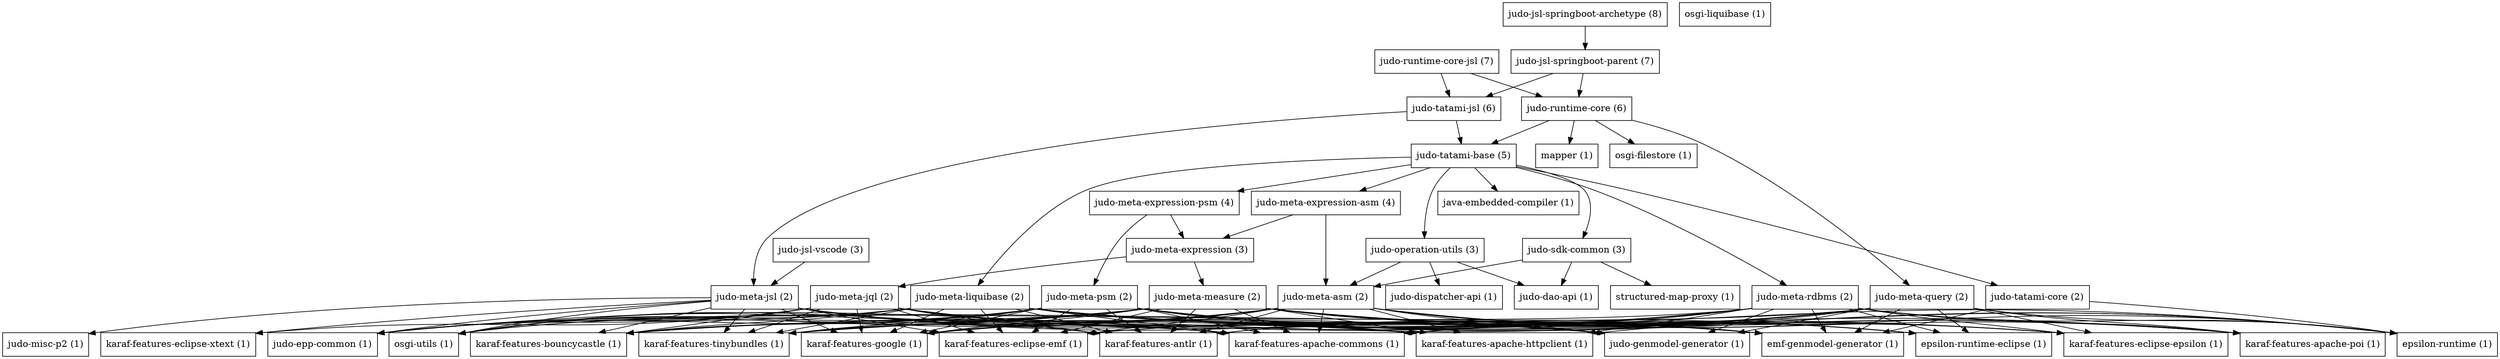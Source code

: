 strict digraph  {
"epsilon-runtime (1)" [label="epsilon-runtime (1)", shape=box];
"epsilon-runtime-eclipse (1)" [label="epsilon-runtime-eclipse (1)", shape=box];
"emf-genmodel-generator (1)" [label="emf-genmodel-generator (1)", shape=box];
"judo-genmodel-generator (1)" [label="judo-genmodel-generator (1)", shape=box];
"judo-epp-common (1)" [label="judo-epp-common (1)", shape=box];
"osgi-utils (1)" [label="osgi-utils (1)", shape=box];
"java-embedded-compiler (1)" [label="java-embedded-compiler (1)", shape=box];
"structured-map-proxy (1)" [label="structured-map-proxy (1)", shape=box];
"karaf-features-bouncycastle (1)" [label="karaf-features-bouncycastle (1)", shape=box];
"karaf-features-tinybundles (1)" [label="karaf-features-tinybundles (1)", shape=box];
"karaf-features-google (1)" [label="karaf-features-google (1)", shape=box];
"karaf-features-eclipse-emf (1)" [label="karaf-features-eclipse-emf (1)", shape=box];
"karaf-features-eclipse-epsilon (1)" [label="karaf-features-eclipse-epsilon (1)", shape=box];
"karaf-features-antlr (1)" [label="karaf-features-antlr (1)", shape=box];
"karaf-features-apache-commons (1)" [label="karaf-features-apache-commons (1)", shape=box];
"karaf-features-apache-poi (1)" [label="karaf-features-apache-poi (1)", shape=box];
"karaf-features-apache-httpclient (1)" [label="karaf-features-apache-httpclient (1)", shape=box];
"karaf-features-eclipse-xtext (1)" [label="karaf-features-eclipse-xtext (1)", shape=box];
"mapper (1)" [label="mapper (1)", shape=box];
"osgi-liquibase (1)" [label="osgi-liquibase (1)", shape=box];
"osgi-filestore (1)" [label="osgi-filestore (1)", shape=box];
"judo-misc-p2 (1)" [label="judo-misc-p2 (1)", shape=box];
"judo-dao-api (1)" [label="judo-dao-api (1)", shape=box];
"judo-dispatcher-api (1)" [label="judo-dispatcher-api (1)", shape=box];
"judo-jsl-vscode (3)" [label="judo-jsl-vscode (3)", shape=box];
"judo-meta-asm (2)" [label="judo-meta-asm (2)", shape=box];
"judo-meta-expression (3)" [label="judo-meta-expression (3)", shape=box];
"judo-meta-expression-asm (4)" [label="judo-meta-expression-asm (4)", shape=box];
"judo-meta-expression-psm (4)" [label="judo-meta-expression-psm (4)", shape=box];
"judo-meta-jql (2)" [label="judo-meta-jql (2)", shape=box];
"judo-meta-jsl (2)" [label="judo-meta-jsl (2)", shape=box];
"judo-meta-liquibase (2)" [label="judo-meta-liquibase (2)", shape=box];
"judo-meta-measure (2)" [label="judo-meta-measure (2)", shape=box];
"judo-meta-psm (2)" [label="judo-meta-psm (2)", shape=box];
"judo-meta-query (2)" [label="judo-meta-query (2)", shape=box];
"judo-meta-rdbms (2)" [label="judo-meta-rdbms (2)", shape=box];
"judo-operation-utils (3)" [label="judo-operation-utils (3)", shape=box];
"judo-runtime-core (6)" [label="judo-runtime-core (6)", shape=box];
"judo-runtime-core-jsl (7)" [label="judo-runtime-core-jsl (7)", shape=box];
"judo-sdk-common (3)" [label="judo-sdk-common (3)", shape=box];
"judo-tatami-base (5)" [label="judo-tatami-base (5)", shape=box];
"judo-tatami-core (2)" [label="judo-tatami-core (2)", shape=box];
"judo-tatami-jsl (6)" [label="judo-tatami-jsl (6)", shape=box];
"judo-jsl-springboot-parent (7)" [label="judo-jsl-springboot-parent (7)", shape=box];
"judo-jsl-springboot-archetype (8)" [label="judo-jsl-springboot-archetype (8)", shape=box];
"judo-jsl-vscode (3)" -> "judo-meta-jsl (2)";
"judo-meta-asm (2)" -> "epsilon-runtime-eclipse (1)";
"judo-meta-asm (2)" -> "osgi-utils (1)";
"judo-meta-asm (2)" -> "karaf-features-eclipse-emf (1)";
"judo-meta-asm (2)" -> "karaf-features-google (1)";
"judo-meta-asm (2)" -> "karaf-features-apache-httpclient (1)";
"judo-meta-asm (2)" -> "karaf-features-apache-commons (1)";
"judo-meta-asm (2)" -> "karaf-features-apache-poi (1)";
"judo-meta-asm (2)" -> "karaf-features-bouncycastle (1)";
"judo-meta-asm (2)" -> "epsilon-runtime (1)";
"judo-meta-asm (2)" -> "karaf-features-eclipse-epsilon (1)";
"judo-meta-asm (2)" -> "judo-epp-common (1)";
"judo-meta-asm (2)" -> "judo-genmodel-generator (1)";
"judo-meta-asm (2)" -> "karaf-features-tinybundles (1)";
"judo-meta-asm (2)" -> "karaf-features-antlr (1)";
"judo-meta-asm (2)" -> "emf-genmodel-generator (1)";
"judo-meta-expression (3)" -> "judo-meta-measure (2)";
"judo-meta-expression (3)" -> "judo-meta-jql (2)";
"judo-meta-expression-asm (4)" -> "judo-meta-expression (3)";
"judo-meta-expression-asm (4)" -> "judo-meta-asm (2)";
"judo-meta-expression-psm (4)" -> "judo-meta-expression (3)";
"judo-meta-expression-psm (4)" -> "judo-meta-psm (2)";
"judo-meta-jql (2)" -> "osgi-utils (1)";
"judo-meta-jql (2)" -> "karaf-features-eclipse-emf (1)";
"judo-meta-jql (2)" -> "karaf-features-google (1)";
"judo-meta-jql (2)" -> "karaf-features-apache-httpclient (1)";
"judo-meta-jql (2)" -> "karaf-features-apache-commons (1)";
"judo-meta-jql (2)" -> "karaf-features-eclipse-xtext (1)";
"judo-meta-jql (2)" -> "karaf-features-bouncycastle (1)";
"judo-meta-jql (2)" -> "judo-epp-common (1)";
"judo-meta-jql (2)" -> "judo-genmodel-generator (1)";
"judo-meta-jql (2)" -> "karaf-features-tinybundles (1)";
"judo-meta-jql (2)" -> "karaf-features-antlr (1)";
"judo-meta-jql (2)" -> "emf-genmodel-generator (1)";
"judo-meta-jsl (2)" -> "osgi-utils (1)";
"judo-meta-jsl (2)" -> "karaf-features-eclipse-emf (1)";
"judo-meta-jsl (2)" -> "karaf-features-google (1)";
"judo-meta-jsl (2)" -> "karaf-features-apache-httpclient (1)";
"judo-meta-jsl (2)" -> "karaf-features-apache-commons (1)";
"judo-meta-jsl (2)" -> "karaf-features-eclipse-xtext (1)";
"judo-meta-jsl (2)" -> "karaf-features-bouncycastle (1)";
"judo-meta-jsl (2)" -> "judo-misc-p2 (1)";
"judo-meta-jsl (2)" -> "judo-epp-common (1)";
"judo-meta-jsl (2)" -> "judo-genmodel-generator (1)";
"judo-meta-jsl (2)" -> "karaf-features-tinybundles (1)";
"judo-meta-jsl (2)" -> "karaf-features-antlr (1)";
"judo-meta-jsl (2)" -> "emf-genmodel-generator (1)";
"judo-meta-liquibase (2)" -> "epsilon-runtime-eclipse (1)";
"judo-meta-liquibase (2)" -> "osgi-utils (1)";
"judo-meta-liquibase (2)" -> "karaf-features-eclipse-emf (1)";
"judo-meta-liquibase (2)" -> "karaf-features-google (1)";
"judo-meta-liquibase (2)" -> "karaf-features-apache-httpclient (1)";
"judo-meta-liquibase (2)" -> "karaf-features-apache-commons (1)";
"judo-meta-liquibase (2)" -> "karaf-features-apache-poi (1)";
"judo-meta-liquibase (2)" -> "karaf-features-bouncycastle (1)";
"judo-meta-liquibase (2)" -> "epsilon-runtime (1)";
"judo-meta-liquibase (2)" -> "karaf-features-eclipse-epsilon (1)";
"judo-meta-liquibase (2)" -> "judo-epp-common (1)";
"judo-meta-liquibase (2)" -> "judo-genmodel-generator (1)";
"judo-meta-liquibase (2)" -> "karaf-features-tinybundles (1)";
"judo-meta-liquibase (2)" -> "karaf-features-antlr (1)";
"judo-meta-liquibase (2)" -> "emf-genmodel-generator (1)";
"judo-meta-measure (2)" -> "epsilon-runtime-eclipse (1)";
"judo-meta-measure (2)" -> "osgi-utils (1)";
"judo-meta-measure (2)" -> "karaf-features-eclipse-emf (1)";
"judo-meta-measure (2)" -> "karaf-features-google (1)";
"judo-meta-measure (2)" -> "karaf-features-apache-httpclient (1)";
"judo-meta-measure (2)" -> "karaf-features-apache-commons (1)";
"judo-meta-measure (2)" -> "karaf-features-apache-poi (1)";
"judo-meta-measure (2)" -> "karaf-features-bouncycastle (1)";
"judo-meta-measure (2)" -> "epsilon-runtime (1)";
"judo-meta-measure (2)" -> "karaf-features-eclipse-epsilon (1)";
"judo-meta-measure (2)" -> "judo-epp-common (1)";
"judo-meta-measure (2)" -> "judo-genmodel-generator (1)";
"judo-meta-measure (2)" -> "karaf-features-tinybundles (1)";
"judo-meta-measure (2)" -> "karaf-features-antlr (1)";
"judo-meta-measure (2)" -> "emf-genmodel-generator (1)";
"judo-meta-psm (2)" -> "epsilon-runtime-eclipse (1)";
"judo-meta-psm (2)" -> "osgi-utils (1)";
"judo-meta-psm (2)" -> "karaf-features-eclipse-emf (1)";
"judo-meta-psm (2)" -> "karaf-features-google (1)";
"judo-meta-psm (2)" -> "karaf-features-apache-httpclient (1)";
"judo-meta-psm (2)" -> "karaf-features-apache-commons (1)";
"judo-meta-psm (2)" -> "karaf-features-apache-poi (1)";
"judo-meta-psm (2)" -> "karaf-features-bouncycastle (1)";
"judo-meta-psm (2)" -> "epsilon-runtime (1)";
"judo-meta-psm (2)" -> "karaf-features-eclipse-epsilon (1)";
"judo-meta-psm (2)" -> "judo-epp-common (1)";
"judo-meta-psm (2)" -> "judo-genmodel-generator (1)";
"judo-meta-psm (2)" -> "karaf-features-tinybundles (1)";
"judo-meta-psm (2)" -> "karaf-features-antlr (1)";
"judo-meta-psm (2)" -> "emf-genmodel-generator (1)";
"judo-meta-query (2)" -> "epsilon-runtime-eclipse (1)";
"judo-meta-query (2)" -> "osgi-utils (1)";
"judo-meta-query (2)" -> "karaf-features-eclipse-emf (1)";
"judo-meta-query (2)" -> "karaf-features-google (1)";
"judo-meta-query (2)" -> "karaf-features-apache-httpclient (1)";
"judo-meta-query (2)" -> "karaf-features-apache-commons (1)";
"judo-meta-query (2)" -> "karaf-features-apache-poi (1)";
"judo-meta-query (2)" -> "karaf-features-bouncycastle (1)";
"judo-meta-query (2)" -> "epsilon-runtime (1)";
"judo-meta-query (2)" -> "karaf-features-eclipse-epsilon (1)";
"judo-meta-query (2)" -> "judo-genmodel-generator (1)";
"judo-meta-query (2)" -> "karaf-features-tinybundles (1)";
"judo-meta-query (2)" -> "karaf-features-antlr (1)";
"judo-meta-query (2)" -> "emf-genmodel-generator (1)";
"judo-meta-rdbms (2)" -> "epsilon-runtime-eclipse (1)";
"judo-meta-rdbms (2)" -> "osgi-utils (1)";
"judo-meta-rdbms (2)" -> "karaf-features-eclipse-emf (1)";
"judo-meta-rdbms (2)" -> "karaf-features-google (1)";
"judo-meta-rdbms (2)" -> "karaf-features-apache-httpclient (1)";
"judo-meta-rdbms (2)" -> "karaf-features-apache-commons (1)";
"judo-meta-rdbms (2)" -> "karaf-features-apache-poi (1)";
"judo-meta-rdbms (2)" -> "karaf-features-bouncycastle (1)";
"judo-meta-rdbms (2)" -> "epsilon-runtime (1)";
"judo-meta-rdbms (2)" -> "karaf-features-eclipse-epsilon (1)";
"judo-meta-rdbms (2)" -> "judo-epp-common (1)";
"judo-meta-rdbms (2)" -> "judo-genmodel-generator (1)";
"judo-meta-rdbms (2)" -> "karaf-features-tinybundles (1)";
"judo-meta-rdbms (2)" -> "karaf-features-antlr (1)";
"judo-meta-rdbms (2)" -> "emf-genmodel-generator (1)";
"judo-operation-utils (3)" -> "judo-dispatcher-api (1)";
"judo-operation-utils (3)" -> "judo-meta-asm (2)";
"judo-operation-utils (3)" -> "judo-dao-api (1)";
"judo-runtime-core (6)" -> "mapper (1)";
"judo-runtime-core (6)" -> "judo-tatami-base (5)";
"judo-runtime-core (6)" -> "judo-meta-query (2)";
"judo-runtime-core (6)" -> "osgi-filestore (1)";
"judo-runtime-core-jsl (7)" -> "judo-runtime-core (6)";
"judo-runtime-core-jsl (7)" -> "judo-tatami-jsl (6)";
"judo-sdk-common (3)" -> "structured-map-proxy (1)";
"judo-sdk-common (3)" -> "judo-meta-asm (2)";
"judo-sdk-common (3)" -> "judo-dao-api (1)";
"judo-tatami-base (5)" -> "judo-operation-utils (3)";
"judo-tatami-base (5)" -> "java-embedded-compiler (1)";
"judo-tatami-base (5)" -> "judo-meta-rdbms (2)";
"judo-tatami-base (5)" -> "judo-meta-liquibase (2)";
"judo-tatami-base (5)" -> "judo-sdk-common (3)";
"judo-tatami-base (5)" -> "judo-meta-expression-psm (4)";
"judo-tatami-base (5)" -> "judo-meta-expression-asm (4)";
"judo-tatami-base (5)" -> "judo-tatami-core (2)";
"judo-tatami-core (2)" -> "epsilon-runtime (1)";
"judo-tatami-core (2)" -> "emf-genmodel-generator (1)";
"judo-tatami-jsl (6)" -> "judo-meta-jsl (2)";
"judo-tatami-jsl (6)" -> "judo-tatami-base (5)";
"judo-jsl-springboot-parent (7)" -> "judo-runtime-core (6)";
"judo-jsl-springboot-parent (7)" -> "judo-tatami-jsl (6)";
"judo-jsl-springboot-archetype (8)" -> "judo-jsl-springboot-parent (7)";
}
